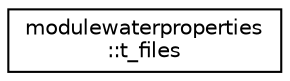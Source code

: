 digraph "Graphical Class Hierarchy"
{
 // LATEX_PDF_SIZE
  edge [fontname="Helvetica",fontsize="10",labelfontname="Helvetica",labelfontsize="10"];
  node [fontname="Helvetica",fontsize="10",shape=record];
  rankdir="LR";
  Node0 [label="modulewaterproperties\l::t_files",height=0.2,width=0.4,color="black", fillcolor="white", style="filled",URL="$structmodulewaterproperties_1_1t__files.html",tooltip=" "];
}
